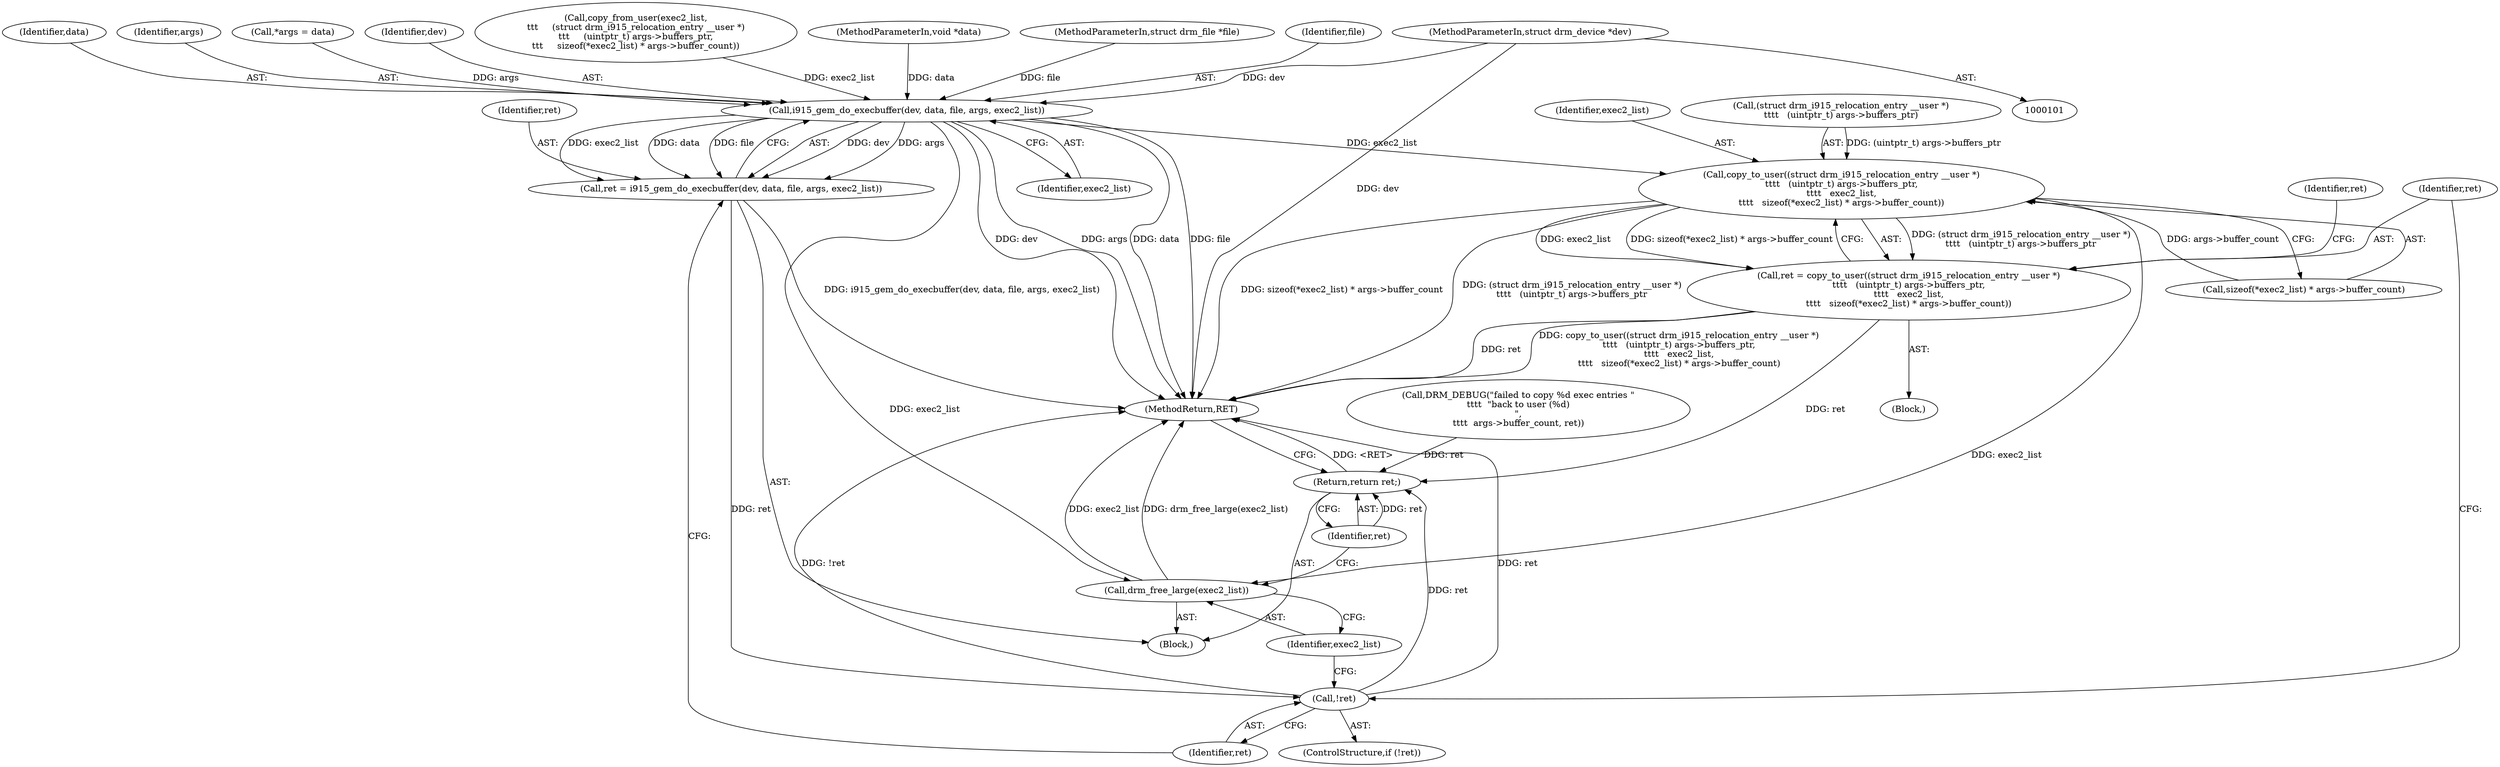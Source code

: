 digraph "0_linux_ed8cd3b2cd61004cab85380c52b1817aca1ca49b@pointer" {
"1000102" [label="(MethodParameterIn,struct drm_device *dev)"];
"1000207" [label="(Call,i915_gem_do_execbuffer(dev, data, file, args, exec2_list))"];
"1000205" [label="(Call,ret = i915_gem_do_execbuffer(dev, data, file, args, exec2_list))"];
"1000214" [label="(Call,!ret)"];
"1000250" [label="(Return,return ret;)"];
"1000219" [label="(Call,copy_to_user((struct drm_i915_relocation_entry __user *)\n\t\t\t\t   (uintptr_t) args->buffers_ptr,\n\t\t\t\t   exec2_list,\n\t\t\t\t   sizeof(*exec2_list) * args->buffer_count))"];
"1000217" [label="(Call,ret = copy_to_user((struct drm_i915_relocation_entry __user *)\n\t\t\t\t   (uintptr_t) args->buffers_ptr,\n\t\t\t\t   exec2_list,\n\t\t\t\t   sizeof(*exec2_list) * args->buffer_count))"];
"1000248" [label="(Call,drm_free_large(exec2_list))"];
"1000242" [label="(Call,DRM_DEBUG(\"failed to copy %d exec entries \"\n\t\t\t\t  \"back to user (%d)\n\",\n\t\t\t\t  args->buffer_count, ret))"];
"1000173" [label="(Call,copy_from_user(exec2_list,\n\t\t\t     (struct drm_i915_relocation_entry __user *)\n\t\t\t     (uintptr_t) args->buffers_ptr,\n\t\t\t     sizeof(*exec2_list) * args->buffer_count))"];
"1000213" [label="(ControlStructure,if (!ret))"];
"1000103" [label="(MethodParameterIn,void *data)"];
"1000104" [label="(MethodParameterIn,struct drm_file *file)"];
"1000219" [label="(Call,copy_to_user((struct drm_i915_relocation_entry __user *)\n\t\t\t\t   (uintptr_t) args->buffers_ptr,\n\t\t\t\t   exec2_list,\n\t\t\t\t   sizeof(*exec2_list) * args->buffer_count))"];
"1000102" [label="(MethodParameterIn,struct drm_device *dev)"];
"1000251" [label="(Identifier,ret)"];
"1000210" [label="(Identifier,file)"];
"1000214" [label="(Call,!ret)"];
"1000220" [label="(Call,(struct drm_i915_relocation_entry __user *)\n\t\t\t\t   (uintptr_t) args->buffers_ptr)"];
"1000217" [label="(Call,ret = copy_to_user((struct drm_i915_relocation_entry __user *)\n\t\t\t\t   (uintptr_t) args->buffers_ptr,\n\t\t\t\t   exec2_list,\n\t\t\t\t   sizeof(*exec2_list) * args->buffer_count))"];
"1000206" [label="(Identifier,ret)"];
"1000209" [label="(Identifier,data)"];
"1000250" [label="(Return,return ret;)"];
"1000212" [label="(Identifier,exec2_list)"];
"1000105" [label="(Block,)"];
"1000218" [label="(Identifier,ret)"];
"1000228" [label="(Call,sizeof(*exec2_list) * args->buffer_count)"];
"1000211" [label="(Identifier,args)"];
"1000215" [label="(Identifier,ret)"];
"1000248" [label="(Call,drm_free_large(exec2_list))"];
"1000252" [label="(MethodReturn,RET)"];
"1000205" [label="(Call,ret = i915_gem_do_execbuffer(dev, data, file, args, exec2_list))"];
"1000236" [label="(Identifier,ret)"];
"1000107" [label="(Call,*args = data)"];
"1000208" [label="(Identifier,dev)"];
"1000207" [label="(Call,i915_gem_do_execbuffer(dev, data, file, args, exec2_list))"];
"1000227" [label="(Identifier,exec2_list)"];
"1000249" [label="(Identifier,exec2_list)"];
"1000216" [label="(Block,)"];
"1000102" -> "1000101"  [label="AST: "];
"1000102" -> "1000252"  [label="DDG: dev"];
"1000102" -> "1000207"  [label="DDG: dev"];
"1000207" -> "1000205"  [label="AST: "];
"1000207" -> "1000212"  [label="CFG: "];
"1000208" -> "1000207"  [label="AST: "];
"1000209" -> "1000207"  [label="AST: "];
"1000210" -> "1000207"  [label="AST: "];
"1000211" -> "1000207"  [label="AST: "];
"1000212" -> "1000207"  [label="AST: "];
"1000205" -> "1000207"  [label="CFG: "];
"1000207" -> "1000252"  [label="DDG: data"];
"1000207" -> "1000252"  [label="DDG: file"];
"1000207" -> "1000252"  [label="DDG: dev"];
"1000207" -> "1000252"  [label="DDG: args"];
"1000207" -> "1000205"  [label="DDG: dev"];
"1000207" -> "1000205"  [label="DDG: args"];
"1000207" -> "1000205"  [label="DDG: exec2_list"];
"1000207" -> "1000205"  [label="DDG: data"];
"1000207" -> "1000205"  [label="DDG: file"];
"1000103" -> "1000207"  [label="DDG: data"];
"1000104" -> "1000207"  [label="DDG: file"];
"1000107" -> "1000207"  [label="DDG: args"];
"1000173" -> "1000207"  [label="DDG: exec2_list"];
"1000207" -> "1000219"  [label="DDG: exec2_list"];
"1000207" -> "1000248"  [label="DDG: exec2_list"];
"1000205" -> "1000105"  [label="AST: "];
"1000206" -> "1000205"  [label="AST: "];
"1000215" -> "1000205"  [label="CFG: "];
"1000205" -> "1000252"  [label="DDG: i915_gem_do_execbuffer(dev, data, file, args, exec2_list)"];
"1000205" -> "1000214"  [label="DDG: ret"];
"1000214" -> "1000213"  [label="AST: "];
"1000214" -> "1000215"  [label="CFG: "];
"1000215" -> "1000214"  [label="AST: "];
"1000218" -> "1000214"  [label="CFG: "];
"1000249" -> "1000214"  [label="CFG: "];
"1000214" -> "1000252"  [label="DDG: !ret"];
"1000214" -> "1000252"  [label="DDG: ret"];
"1000214" -> "1000250"  [label="DDG: ret"];
"1000250" -> "1000105"  [label="AST: "];
"1000250" -> "1000251"  [label="CFG: "];
"1000251" -> "1000250"  [label="AST: "];
"1000252" -> "1000250"  [label="CFG: "];
"1000250" -> "1000252"  [label="DDG: <RET>"];
"1000251" -> "1000250"  [label="DDG: ret"];
"1000217" -> "1000250"  [label="DDG: ret"];
"1000242" -> "1000250"  [label="DDG: ret"];
"1000219" -> "1000217"  [label="AST: "];
"1000219" -> "1000228"  [label="CFG: "];
"1000220" -> "1000219"  [label="AST: "];
"1000227" -> "1000219"  [label="AST: "];
"1000228" -> "1000219"  [label="AST: "];
"1000217" -> "1000219"  [label="CFG: "];
"1000219" -> "1000252"  [label="DDG: sizeof(*exec2_list) * args->buffer_count"];
"1000219" -> "1000252"  [label="DDG: (struct drm_i915_relocation_entry __user *)\n\t\t\t\t   (uintptr_t) args->buffers_ptr"];
"1000219" -> "1000217"  [label="DDG: (struct drm_i915_relocation_entry __user *)\n\t\t\t\t   (uintptr_t) args->buffers_ptr"];
"1000219" -> "1000217"  [label="DDG: exec2_list"];
"1000219" -> "1000217"  [label="DDG: sizeof(*exec2_list) * args->buffer_count"];
"1000220" -> "1000219"  [label="DDG: (uintptr_t) args->buffers_ptr"];
"1000228" -> "1000219"  [label="DDG: args->buffer_count"];
"1000219" -> "1000248"  [label="DDG: exec2_list"];
"1000217" -> "1000216"  [label="AST: "];
"1000218" -> "1000217"  [label="AST: "];
"1000236" -> "1000217"  [label="CFG: "];
"1000217" -> "1000252"  [label="DDG: copy_to_user((struct drm_i915_relocation_entry __user *)\n\t\t\t\t   (uintptr_t) args->buffers_ptr,\n\t\t\t\t   exec2_list,\n\t\t\t\t   sizeof(*exec2_list) * args->buffer_count)"];
"1000217" -> "1000252"  [label="DDG: ret"];
"1000248" -> "1000105"  [label="AST: "];
"1000248" -> "1000249"  [label="CFG: "];
"1000249" -> "1000248"  [label="AST: "];
"1000251" -> "1000248"  [label="CFG: "];
"1000248" -> "1000252"  [label="DDG: drm_free_large(exec2_list)"];
"1000248" -> "1000252"  [label="DDG: exec2_list"];
}
